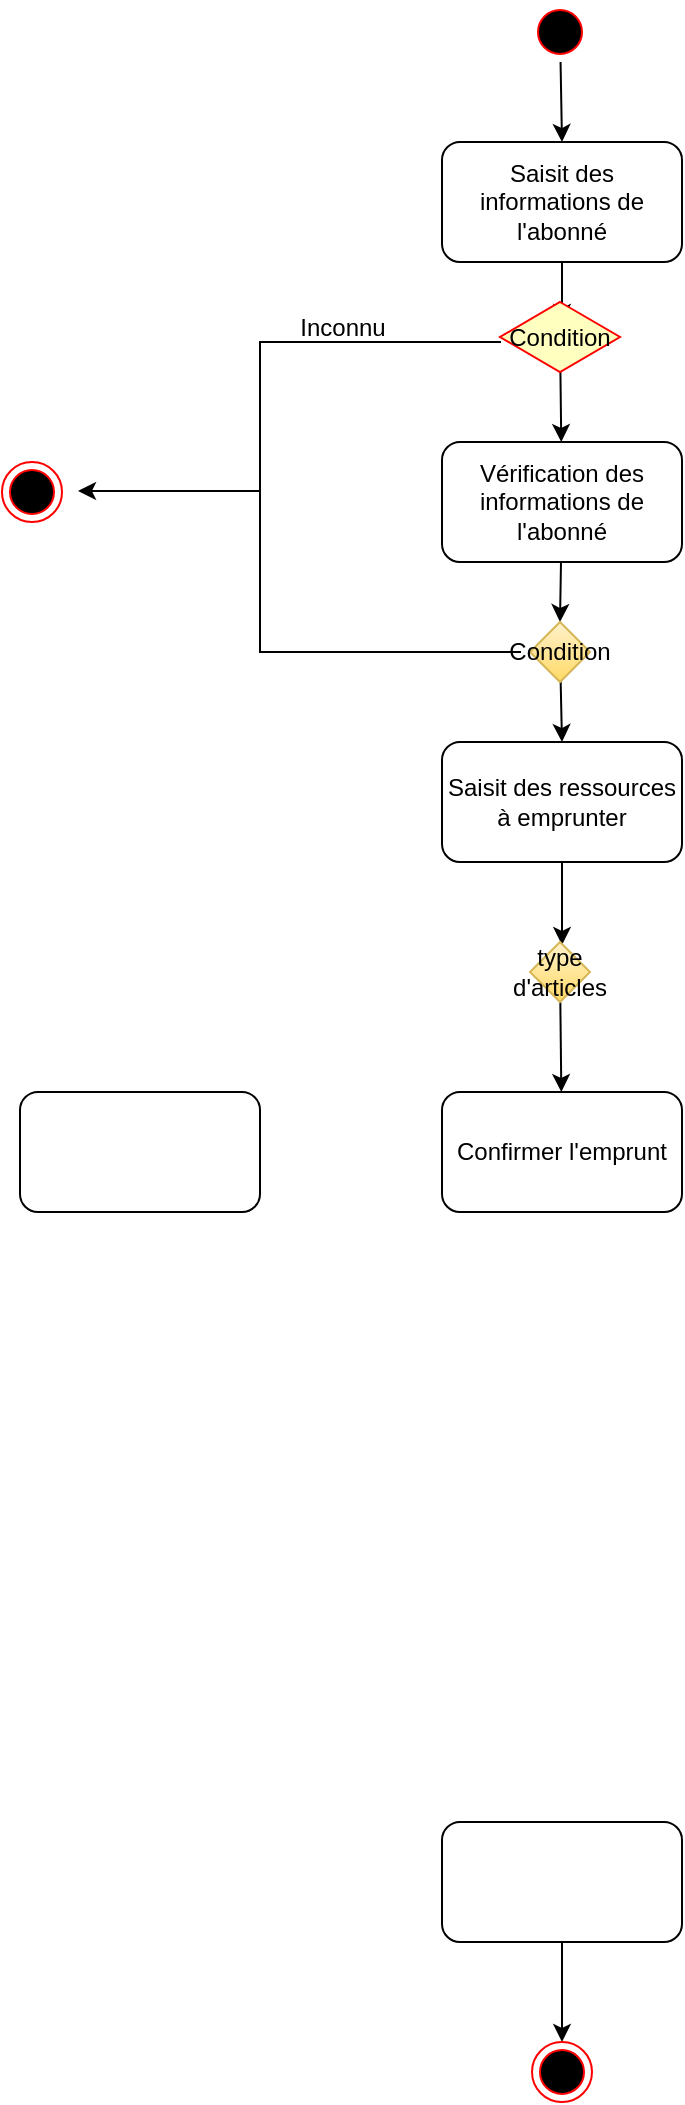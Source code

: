 <mxfile version="22.1.4" type="device">
  <diagram name="Page-1" id="hl07f1YpVLPvQQw3vXaj">
    <mxGraphModel dx="1360" dy="795" grid="1" gridSize="10" guides="1" tooltips="1" connect="1" arrows="1" fold="1" page="1" pageScale="1" pageWidth="827" pageHeight="1169" math="0" shadow="0">
      <root>
        <mxCell id="0" />
        <mxCell id="1" parent="0" />
        <mxCell id="vMEgO9ocU5a2VJfy-nw6-77" style="edgeStyle=none;rounded=0;orthogonalLoop=1;jettySize=auto;html=1;entryX=0.5;entryY=0;entryDx=0;entryDy=0;" edge="1" parent="1" source="vMEgO9ocU5a2VJfy-nw6-12">
          <mxGeometry relative="1" as="geometry">
            <mxPoint x="400" y="170" as="targetPoint" />
          </mxGeometry>
        </mxCell>
        <mxCell id="vMEgO9ocU5a2VJfy-nw6-12" value="Saisit des informations de l&#39;abonné" style="rounded=1;whiteSpace=wrap;html=1;" vertex="1" parent="1">
          <mxGeometry x="340" y="80" width="120" height="60" as="geometry" />
        </mxCell>
        <mxCell id="vMEgO9ocU5a2VJfy-nw6-83" style="edgeStyle=none;rounded=0;orthogonalLoop=1;jettySize=auto;html=1;entryX=0.5;entryY=0;entryDx=0;entryDy=0;" edge="1" parent="1" source="vMEgO9ocU5a2VJfy-nw6-13" target="vMEgO9ocU5a2VJfy-nw6-43">
          <mxGeometry relative="1" as="geometry" />
        </mxCell>
        <mxCell id="vMEgO9ocU5a2VJfy-nw6-13" value="Vérification des informations de l&#39;abonné" style="rounded=1;whiteSpace=wrap;html=1;" vertex="1" parent="1">
          <mxGeometry x="340" y="230" width="120" height="60" as="geometry" />
        </mxCell>
        <mxCell id="vMEgO9ocU5a2VJfy-nw6-125" value="" style="edgeStyle=none;rounded=0;orthogonalLoop=1;jettySize=auto;html=1;" edge="1" parent="1" source="vMEgO9ocU5a2VJfy-nw6-14">
          <mxGeometry relative="1" as="geometry">
            <mxPoint x="400" y="481.5" as="targetPoint" />
          </mxGeometry>
        </mxCell>
        <mxCell id="vMEgO9ocU5a2VJfy-nw6-14" value="Saisit des ressources à emprunter" style="rounded=1;whiteSpace=wrap;html=1;" vertex="1" parent="1">
          <mxGeometry x="340" y="380" width="120" height="60" as="geometry" />
        </mxCell>
        <mxCell id="vMEgO9ocU5a2VJfy-nw6-201" value="" style="edgeStyle=none;rounded=0;orthogonalLoop=1;jettySize=auto;html=1;" edge="1" parent="1">
          <mxGeometry relative="1" as="geometry">
            <mxPoint x="249" y="254.5" as="sourcePoint" />
            <mxPoint x="158" y="254.5" as="targetPoint" />
          </mxGeometry>
        </mxCell>
        <mxCell id="vMEgO9ocU5a2VJfy-nw6-37" value="Confirmer l&#39;emprunt" style="rounded=1;whiteSpace=wrap;html=1;" vertex="1" parent="1">
          <mxGeometry x="340" y="555" width="120" height="60" as="geometry" />
        </mxCell>
        <mxCell id="vMEgO9ocU5a2VJfy-nw6-85" style="edgeStyle=none;rounded=0;orthogonalLoop=1;jettySize=auto;html=1;entryX=0.5;entryY=0;entryDx=0;entryDy=0;" edge="1" parent="1" source="vMEgO9ocU5a2VJfy-nw6-43" target="vMEgO9ocU5a2VJfy-nw6-14">
          <mxGeometry relative="1" as="geometry" />
        </mxCell>
        <mxCell id="vMEgO9ocU5a2VJfy-nw6-43" value="Condition" style="rhombus;whiteSpace=wrap;html=1;fillColor=#fff2cc;strokeColor=#d6b656;gradientColor=#ffd966;" vertex="1" parent="1">
          <mxGeometry x="384" y="320" width="30" height="30" as="geometry" />
        </mxCell>
        <mxCell id="vMEgO9ocU5a2VJfy-nw6-145" value="" style="edgeStyle=none;rounded=0;orthogonalLoop=1;jettySize=auto;html=1;" edge="1" parent="1" source="vMEgO9ocU5a2VJfy-nw6-50" target="vMEgO9ocU5a2VJfy-nw6-144">
          <mxGeometry relative="1" as="geometry" />
        </mxCell>
        <mxCell id="vMEgO9ocU5a2VJfy-nw6-50" value="" style="rounded=1;whiteSpace=wrap;html=1;" vertex="1" parent="1">
          <mxGeometry x="340" y="920" width="120" height="60" as="geometry" />
        </mxCell>
        <mxCell id="vMEgO9ocU5a2VJfy-nw6-94" style="edgeStyle=none;rounded=0;orthogonalLoop=1;jettySize=auto;html=1;entryX=0.5;entryY=0;entryDx=0;entryDy=0;" edge="1" parent="1" source="vMEgO9ocU5a2VJfy-nw6-91" target="vMEgO9ocU5a2VJfy-nw6-12">
          <mxGeometry relative="1" as="geometry" />
        </mxCell>
        <mxCell id="vMEgO9ocU5a2VJfy-nw6-91" value="" style="ellipse;html=1;shape=startState;fillColor=#000000;strokeColor=#ff0000;" vertex="1" parent="1">
          <mxGeometry x="384" y="10" width="30" height="30" as="geometry" />
        </mxCell>
        <mxCell id="vMEgO9ocU5a2VJfy-nw6-144" value="" style="ellipse;html=1;shape=endState;fillColor=#000000;strokeColor=#ff0000;" vertex="1" parent="1">
          <mxGeometry x="385" y="1030" width="30" height="30" as="geometry" />
        </mxCell>
        <mxCell id="vMEgO9ocU5a2VJfy-nw6-155" value="" style="edgeStyle=none;rounded=0;orthogonalLoop=1;jettySize=auto;html=1;" edge="1" parent="1" source="vMEgO9ocU5a2VJfy-nw6-152" target="vMEgO9ocU5a2VJfy-nw6-13">
          <mxGeometry relative="1" as="geometry" />
        </mxCell>
        <mxCell id="vMEgO9ocU5a2VJfy-nw6-152" value="Condition" style="rhombus;whiteSpace=wrap;html=1;fontColor=#000000;fillColor=#ffffc0;strokeColor=#ff0000;" vertex="1" parent="1">
          <mxGeometry x="369" y="160" width="60" height="35" as="geometry" />
        </mxCell>
        <mxCell id="vMEgO9ocU5a2VJfy-nw6-170" value="" style="edgeStyle=none;rounded=0;orthogonalLoop=1;jettySize=auto;html=1;" edge="1" parent="1" source="vMEgO9ocU5a2VJfy-nw6-168" target="vMEgO9ocU5a2VJfy-nw6-37">
          <mxGeometry relative="1" as="geometry" />
        </mxCell>
        <mxCell id="vMEgO9ocU5a2VJfy-nw6-168" value="type d&#39;articles" style="rhombus;whiteSpace=wrap;html=1;fillColor=#fff2cc;gradientColor=#ffd966;strokeColor=#d6b656;" vertex="1" parent="1">
          <mxGeometry x="384" y="480" width="30" height="30" as="geometry" />
        </mxCell>
        <mxCell id="vMEgO9ocU5a2VJfy-nw6-171" value="" style="rounded=1;whiteSpace=wrap;html=1;" vertex="1" parent="1">
          <mxGeometry x="129" y="555" width="120" height="60" as="geometry" />
        </mxCell>
        <mxCell id="vMEgO9ocU5a2VJfy-nw6-181" value="" style="shape=partialRectangle;whiteSpace=wrap;html=1;bottom=0;right=0;fillColor=none;" vertex="1" parent="1">
          <mxGeometry x="249" y="180" width="120" height="80" as="geometry" />
        </mxCell>
        <mxCell id="vMEgO9ocU5a2VJfy-nw6-182" value="" style="shape=partialRectangle;whiteSpace=wrap;html=1;bottom=0;right=0;fillColor=none;rotation=-90;" vertex="1" parent="1">
          <mxGeometry x="273.5" y="229.5" width="81" height="130" as="geometry" />
        </mxCell>
        <mxCell id="vMEgO9ocU5a2VJfy-nw6-184" value="" style="ellipse;html=1;shape=endState;fillColor=#000000;strokeColor=#ff0000;" vertex="1" parent="1">
          <mxGeometry x="120" y="240" width="30" height="30" as="geometry" />
        </mxCell>
        <mxCell id="vMEgO9ocU5a2VJfy-nw6-203" value="Inconnu" style="text;html=1;align=center;verticalAlign=middle;resizable=0;points=[];autosize=1;strokeColor=none;fillColor=none;" vertex="1" parent="1">
          <mxGeometry x="255" y="158" width="70" height="30" as="geometry" />
        </mxCell>
      </root>
    </mxGraphModel>
  </diagram>
</mxfile>
